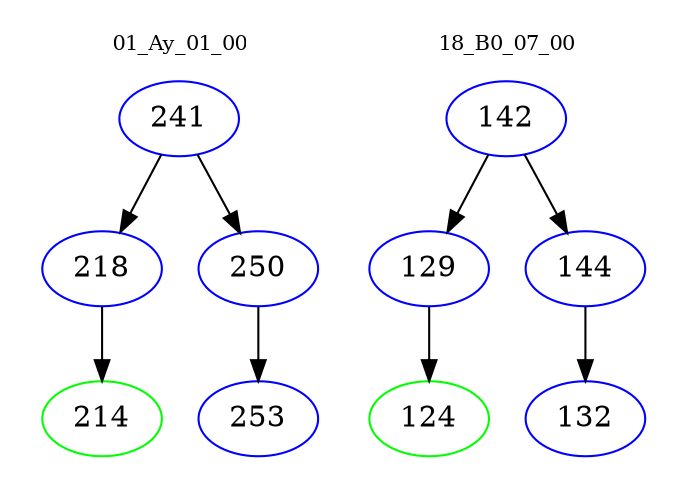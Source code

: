 digraph{
subgraph cluster_0 {
color = white
label = "01_Ay_01_00";
fontsize=10;
T0_241 [label="241", color="blue"]
T0_241 -> T0_218 [color="black"]
T0_218 [label="218", color="blue"]
T0_218 -> T0_214 [color="black"]
T0_214 [label="214", color="green"]
T0_241 -> T0_250 [color="black"]
T0_250 [label="250", color="blue"]
T0_250 -> T0_253 [color="black"]
T0_253 [label="253", color="blue"]
}
subgraph cluster_1 {
color = white
label = "18_B0_07_00";
fontsize=10;
T1_142 [label="142", color="blue"]
T1_142 -> T1_129 [color="black"]
T1_129 [label="129", color="blue"]
T1_129 -> T1_124 [color="black"]
T1_124 [label="124", color="green"]
T1_142 -> T1_144 [color="black"]
T1_144 [label="144", color="blue"]
T1_144 -> T1_132 [color="black"]
T1_132 [label="132", color="blue"]
}
}
